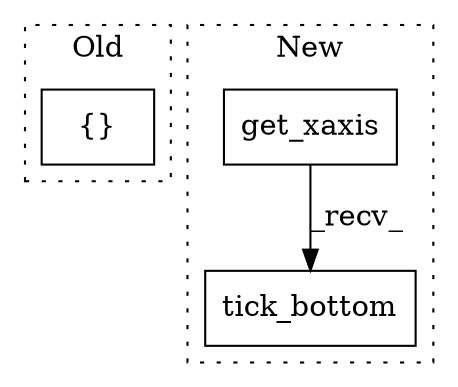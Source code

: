digraph G {
subgraph cluster0 {
1 [label="{}" a="4" s="2581,2592" l="1,1" shape="box"];
label = "Old";
style="dotted";
}
subgraph cluster1 {
2 [label="get_xaxis" a="32" s="2783" l="11" shape="box"];
3 [label="tick_bottom" a="32" s="2795" l="13" shape="box"];
label = "New";
style="dotted";
}
2 -> 3 [label="_recv_"];
}